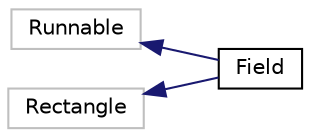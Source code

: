 digraph "Graphical Class Hierarchy"
{
 // LATEX_PDF_SIZE
  edge [fontname="Helvetica",fontsize="10",labelfontname="Helvetica",labelfontsize="10"];
  node [fontname="Helvetica",fontsize="10",shape=record];
  rankdir="LR";
  Node1 [label="Runnable",height=0.2,width=0.4,color="grey75", fillcolor="white", style="filled",tooltip=" "];
  Node1 -> Node0 [dir="back",color="midnightblue",fontsize="10",style="solid",fontname="Helvetica"];
  Node0 [label="Field",height=0.2,width=0.4,color="black", fillcolor="white", style="filled",URL="$classField.html",tooltip=" "];
  Node6 [label="Rectangle",height=0.2,width=0.4,color="grey75", fillcolor="white", style="filled",tooltip=" "];
  Node6 -> Node0 [dir="back",color="midnightblue",fontsize="10",style="solid",fontname="Helvetica"];
}

